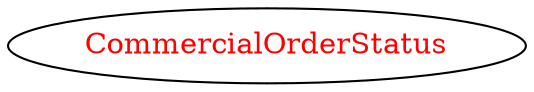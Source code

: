 digraph dependencyGraph {
 concentrate=true;
 ranksep="2.0";
 rankdir="LR"; 
 splines="ortho";
"CommercialOrderStatus" [fontcolor="red"];
}